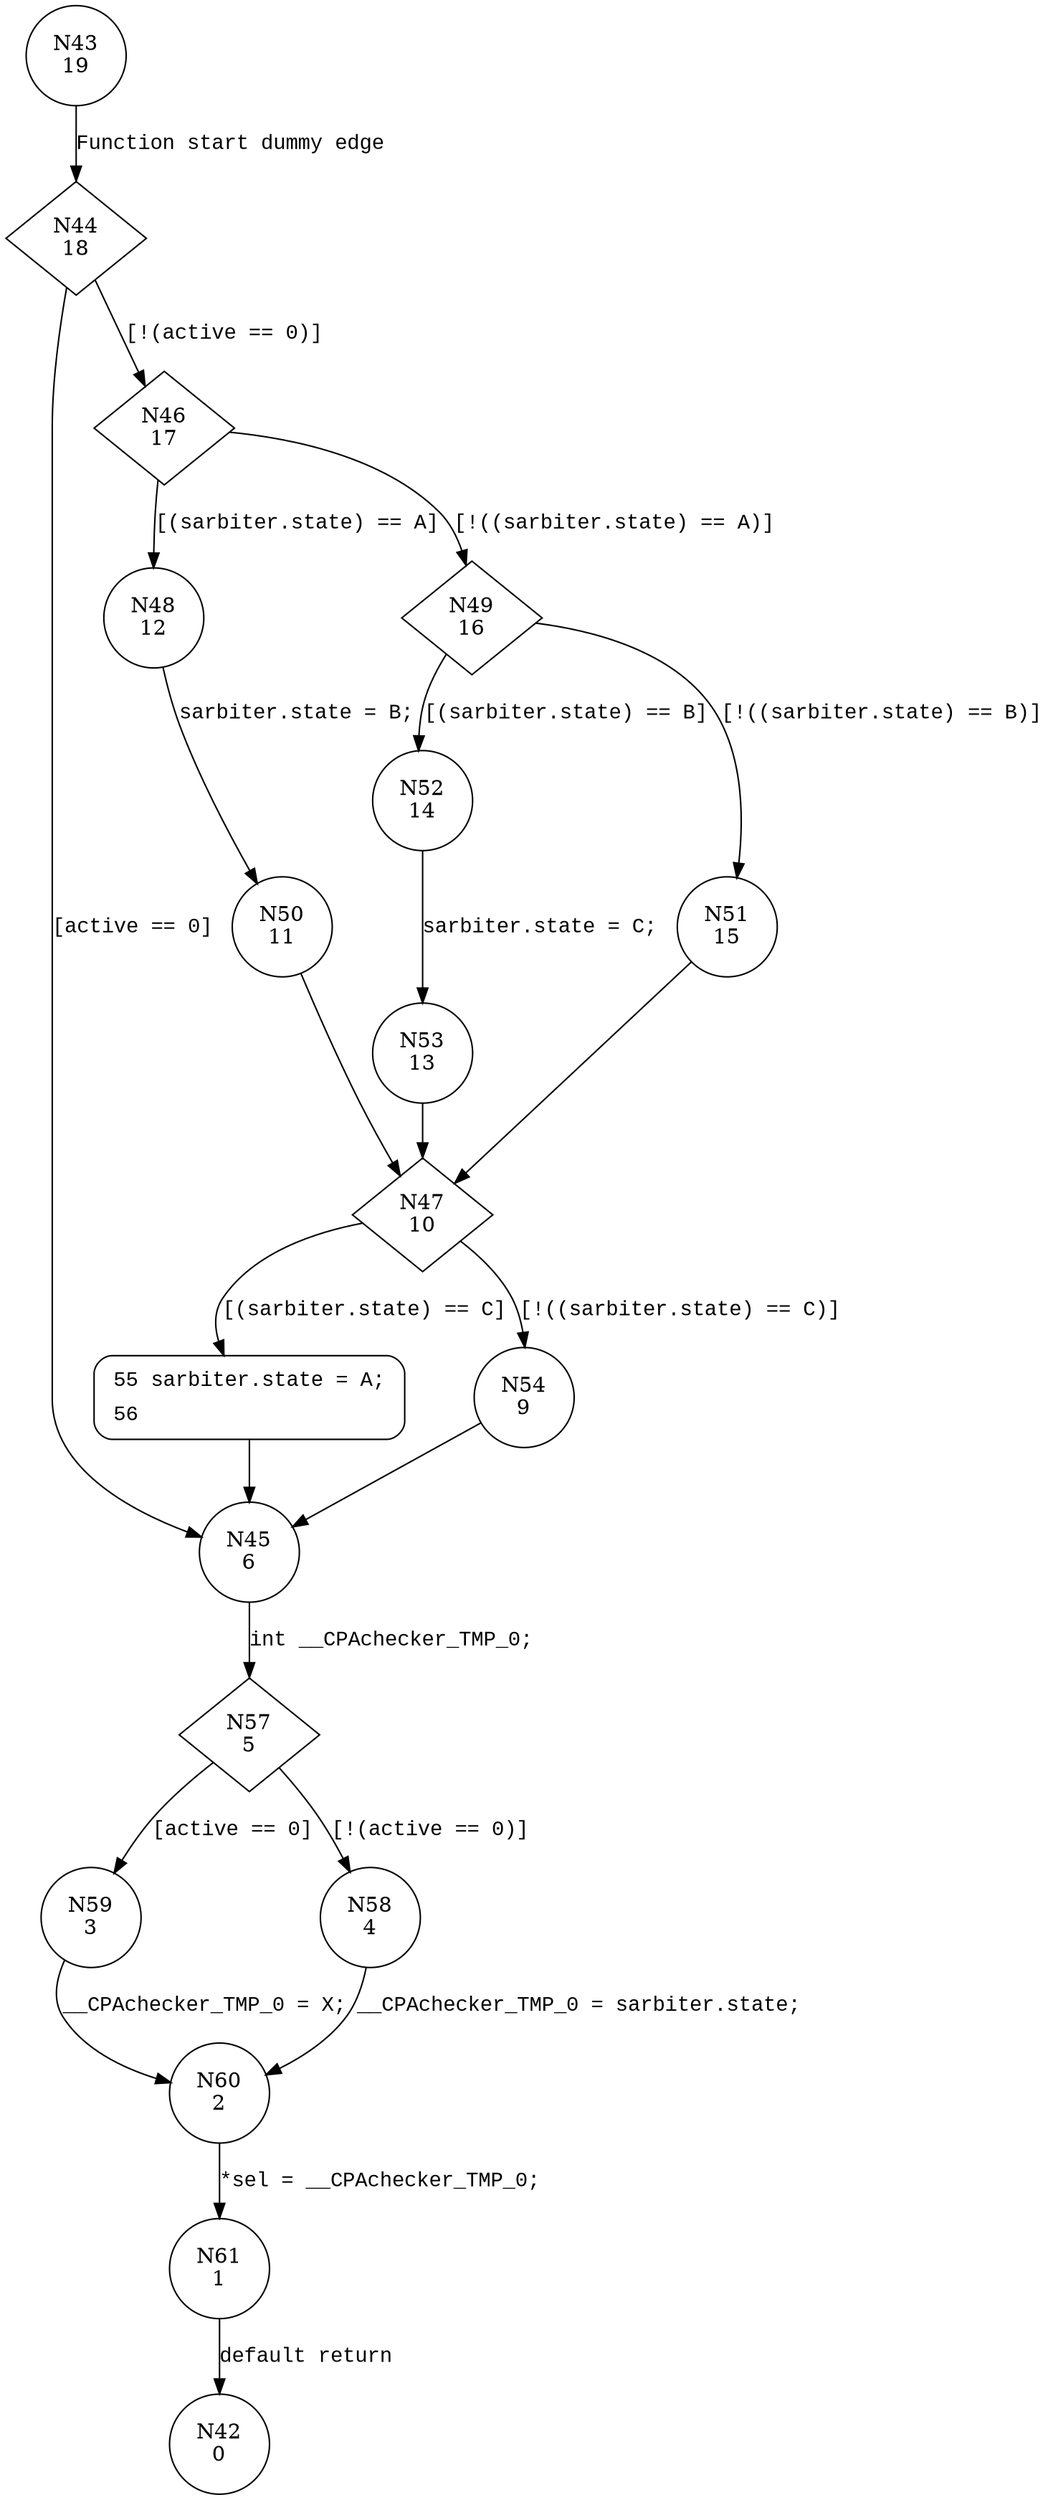 digraph arbiter {
44 [shape="diamond" label="N44\n18"]
45 [shape="circle" label="N45\n6"]
46 [shape="diamond" label="N46\n17"]
48 [shape="circle" label="N48\n12"]
49 [shape="diamond" label="N49\n16"]
52 [shape="circle" label="N52\n14"]
51 [shape="circle" label="N51\n15"]
47 [shape="diamond" label="N47\n10"]
55 [shape="circle" label="N55\n8"]
54 [shape="circle" label="N54\n9"]
57 [shape="diamond" label="N57\n5"]
59 [shape="circle" label="N59\n3"]
58 [shape="circle" label="N58\n4"]
60 [shape="circle" label="N60\n2"]
61 [shape="circle" label="N61\n1"]
53 [shape="circle" label="N53\n13"]
50 [shape="circle" label="N50\n11"]
43 [shape="circle" label="N43\n19"]
42 [shape="circle" label="N42\n0"]
55 [style="filled,bold" penwidth="1" fillcolor="white" fontname="Courier New" shape="Mrecord" label=<<table border="0" cellborder="0" cellpadding="3" bgcolor="white"><tr><td align="right">55</td><td align="left">sarbiter.state = A;</td></tr><tr><td align="right">56</td><td align="left"></td></tr></table>>]
55 -> 45[label=""]
44 -> 45 [label="[active == 0]" fontname="Courier New"]
44 -> 46 [label="[!(active == 0)]" fontname="Courier New"]
46 -> 48 [label="[(sarbiter.state) == A]" fontname="Courier New"]
46 -> 49 [label="[!((sarbiter.state) == A)]" fontname="Courier New"]
49 -> 52 [label="[(sarbiter.state) == B]" fontname="Courier New"]
49 -> 51 [label="[!((sarbiter.state) == B)]" fontname="Courier New"]
47 -> 55 [label="[(sarbiter.state) == C]" fontname="Courier New"]
47 -> 54 [label="[!((sarbiter.state) == C)]" fontname="Courier New"]
45 -> 57 [label="int __CPAchecker_TMP_0;" fontname="Courier New"]
57 -> 59 [label="[active == 0]" fontname="Courier New"]
57 -> 58 [label="[!(active == 0)]" fontname="Courier New"]
60 -> 61 [label="*sel = __CPAchecker_TMP_0;" fontname="Courier New"]
59 -> 60 [label="__CPAchecker_TMP_0 = X;" fontname="Courier New"]
52 -> 53 [label="sarbiter.state = C;" fontname="Courier New"]
48 -> 50 [label="sarbiter.state = B;" fontname="Courier New"]
43 -> 44 [label="Function start dummy edge" fontname="Courier New"]
51 -> 47 [label="" fontname="Courier New"]
54 -> 45 [label="" fontname="Courier New"]
58 -> 60 [label="__CPAchecker_TMP_0 = sarbiter.state;" fontname="Courier New"]
61 -> 42 [label="default return" fontname="Courier New"]
53 -> 47 [label="" fontname="Courier New"]
50 -> 47 [label="" fontname="Courier New"]
}
